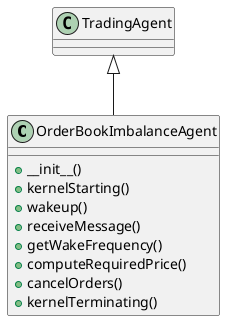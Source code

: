 @startuml
class OrderBookImbalanceAgent {
  + __init__()
  + kernelStarting()
  + wakeup()
  + receiveMessage()
  + getWakeFrequency()
  + computeRequiredPrice()
  + cancelOrders()
  + kernelTerminating()
}
TradingAgent <|-- OrderBookImbalanceAgent
@enduml